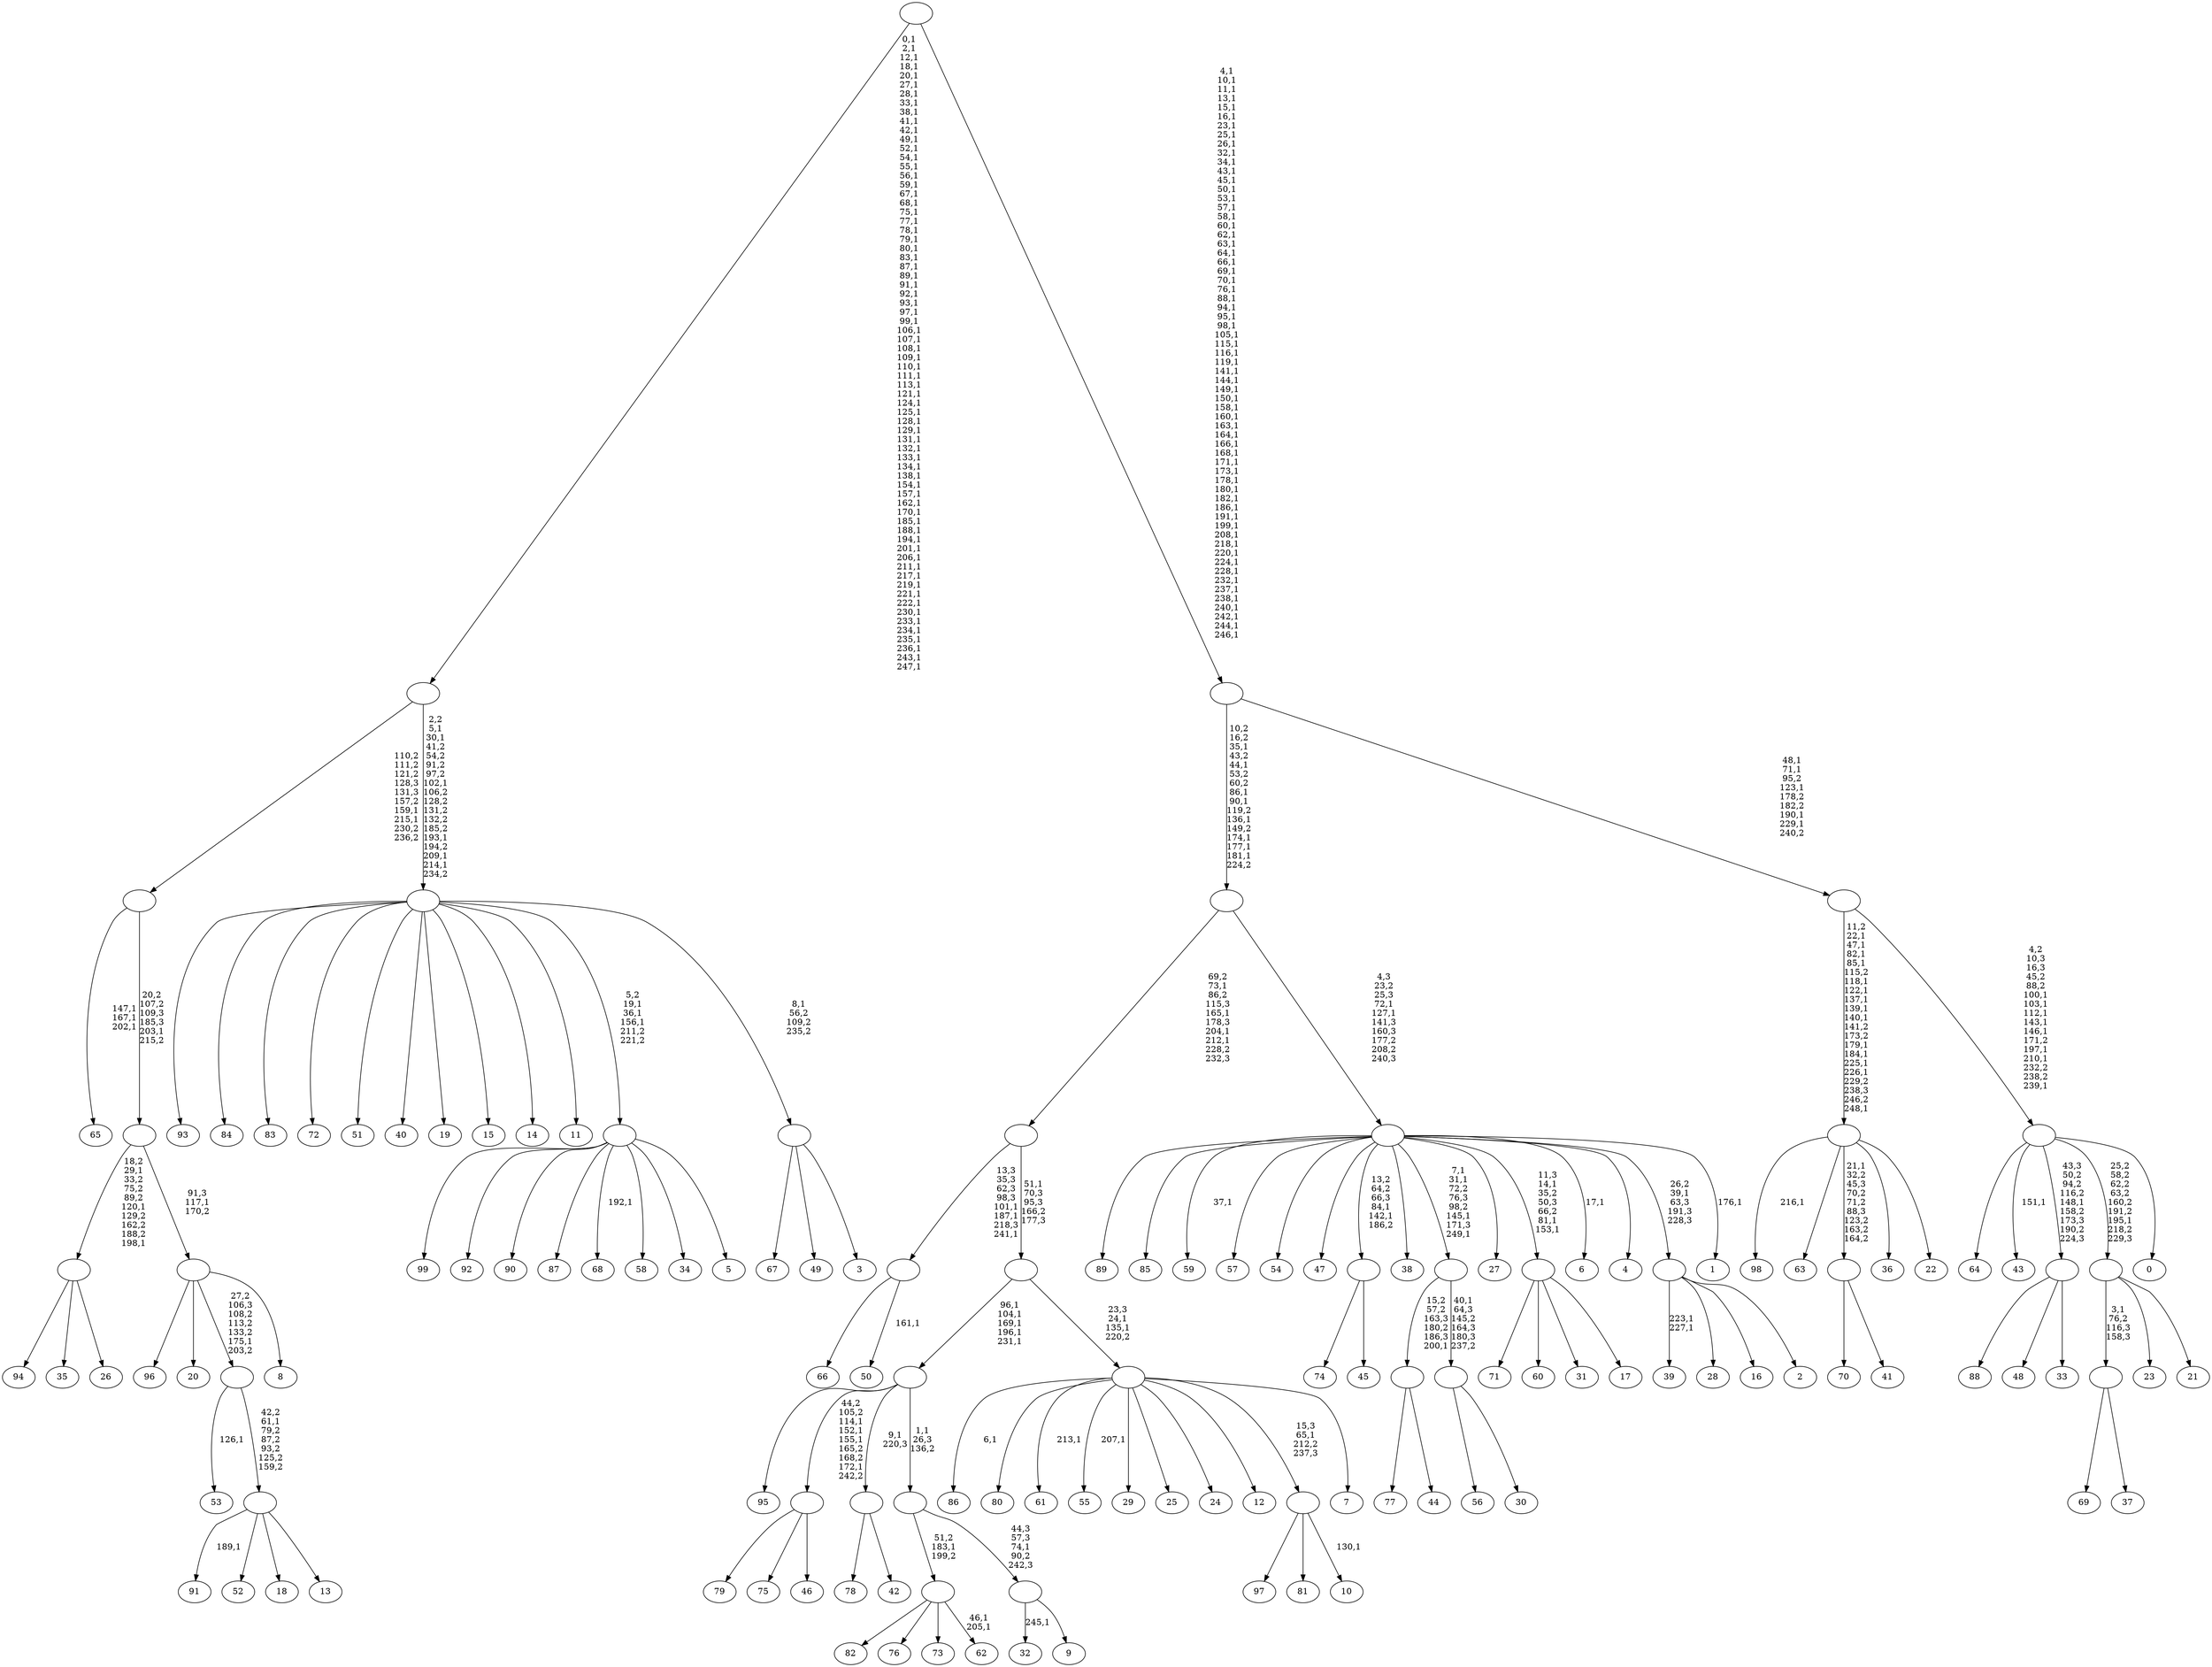 digraph T {
	350 [label="99"]
	349 [label="98"]
	347 [label="97"]
	346 [label="96"]
	345 [label="95"]
	344 [label="94"]
	343 [label="93"]
	342 [label="92"]
	341 [label="91"]
	339 [label="90"]
	338 [label="89"]
	337 [label="88"]
	336 [label="87"]
	335 [label="86"]
	333 [label="85"]
	332 [label="84"]
	331 [label="83"]
	330 [label="82"]
	329 [label="81"]
	328 [label="80"]
	327 [label="79"]
	326 [label="78"]
	325 [label="77"]
	324 [label="76"]
	323 [label="75"]
	322 [label="74"]
	321 [label="73"]
	320 [label="72"]
	319 [label="71"]
	318 [label="70"]
	317 [label="69"]
	316 [label="68"]
	314 [label="67"]
	313 [label="66"]
	312 [label="65"]
	308 [label="64"]
	307 [label="63"]
	306 [label="62"]
	303 [label=""]
	302 [label="61"]
	300 [label="60"]
	299 [label="59"]
	297 [label="58"]
	296 [label="57"]
	295 [label="56"]
	294 [label="55"]
	292 [label="54"]
	291 [label="53"]
	289 [label="52"]
	288 [label="51"]
	287 [label="50"]
	285 [label=""]
	282 [label="49"]
	281 [label="48"]
	280 [label="47"]
	279 [label="46"]
	278 [label=""]
	274 [label="45"]
	273 [label=""]
	271 [label="44"]
	270 [label=""]
	269 [label="43"]
	267 [label="42"]
	266 [label=""]
	265 [label="41"]
	264 [label=""]
	263 [label="40"]
	262 [label="39"]
	259 [label="38"]
	258 [label="37"]
	257 [label=""]
	256 [label="36"]
	255 [label="35"]
	254 [label="34"]
	253 [label="33"]
	252 [label=""]
	251 [label="32"]
	249 [label="31"]
	248 [label="30"]
	247 [label=""]
	246 [label=""]
	242 [label="29"]
	241 [label="28"]
	240 [label="27"]
	239 [label="26"]
	238 [label=""]
	235 [label="25"]
	234 [label="24"]
	233 [label="23"]
	232 [label="22"]
	231 [label=""]
	217 [label="21"]
	216 [label=""]
	215 [label="20"]
	214 [label="19"]
	213 [label="18"]
	212 [label="17"]
	211 [label=""]
	208 [label="16"]
	207 [label="15"]
	206 [label="14"]
	205 [label="13"]
	204 [label=""]
	203 [label=""]
	202 [label="12"]
	201 [label="11"]
	200 [label="10"]
	198 [label=""]
	197 [label="9"]
	196 [label=""]
	195 [label=""]
	194 [label=""]
	189 [label="8"]
	188 [label=""]
	187 [label=""]
	186 [label=""]
	184 [label="7"]
	183 [label=""]
	181 [label=""]
	180 [label=""]
	176 [label="6"]
	174 [label="5"]
	173 [label=""]
	170 [label="4"]
	169 [label="3"]
	168 [label=""]
	167 [label=""]
	161 [label=""]
	91 [label="2"]
	90 [label=""]
	89 [label="1"]
	87 [label=""]
	85 [label=""]
	77 [label="0"]
	76 [label=""]
	68 [label=""]
	63 [label=""]
	0 [label=""]
	303 -> 306 [label="46,1\n205,1"]
	303 -> 330 [label=""]
	303 -> 324 [label=""]
	303 -> 321 [label=""]
	285 -> 287 [label="161,1"]
	285 -> 313 [label=""]
	278 -> 327 [label=""]
	278 -> 323 [label=""]
	278 -> 279 [label=""]
	273 -> 322 [label=""]
	273 -> 274 [label=""]
	270 -> 325 [label=""]
	270 -> 271 [label=""]
	266 -> 326 [label=""]
	266 -> 267 [label=""]
	264 -> 318 [label=""]
	264 -> 265 [label=""]
	257 -> 317 [label=""]
	257 -> 258 [label=""]
	252 -> 337 [label=""]
	252 -> 281 [label=""]
	252 -> 253 [label=""]
	247 -> 295 [label=""]
	247 -> 248 [label=""]
	246 -> 270 [label="15,2\n57,2\n163,3\n180,2\n186,3\n200,1"]
	246 -> 247 [label="40,1\n64,3\n145,2\n164,3\n180,3\n237,2"]
	238 -> 344 [label=""]
	238 -> 255 [label=""]
	238 -> 239 [label=""]
	231 -> 349 [label="216,1"]
	231 -> 307 [label=""]
	231 -> 264 [label="21,1\n32,2\n45,3\n70,2\n71,2\n88,3\n123,2\n163,2\n164,2"]
	231 -> 256 [label=""]
	231 -> 232 [label=""]
	216 -> 257 [label="3,1\n76,2\n116,3\n158,3"]
	216 -> 233 [label=""]
	216 -> 217 [label=""]
	211 -> 319 [label=""]
	211 -> 300 [label=""]
	211 -> 249 [label=""]
	211 -> 212 [label=""]
	204 -> 341 [label="189,1"]
	204 -> 289 [label=""]
	204 -> 213 [label=""]
	204 -> 205 [label=""]
	203 -> 291 [label="126,1"]
	203 -> 204 [label="42,2\n61,1\n79,2\n87,2\n93,2\n125,2\n159,2"]
	198 -> 200 [label="130,1"]
	198 -> 347 [label=""]
	198 -> 329 [label=""]
	196 -> 251 [label="245,1"]
	196 -> 197 [label=""]
	195 -> 303 [label="51,2\n183,1\n199,2"]
	195 -> 196 [label="44,3\n57,3\n74,1\n90,2\n242,3"]
	194 -> 278 [label="44,2\n105,2\n114,1\n152,1\n155,1\n165,2\n168,2\n172,1\n242,2"]
	194 -> 345 [label=""]
	194 -> 266 [label="9,1\n220,3"]
	194 -> 195 [label="1,1\n26,3\n136,2"]
	188 -> 346 [label=""]
	188 -> 215 [label=""]
	188 -> 203 [label="27,2\n106,3\n108,2\n113,2\n133,2\n175,1\n203,2"]
	188 -> 189 [label=""]
	187 -> 238 [label="18,2\n29,1\n33,2\n75,2\n89,2\n120,1\n129,2\n162,2\n188,2\n198,1"]
	187 -> 188 [label="91,3\n117,1\n170,2"]
	186 -> 312 [label="147,1\n167,1\n202,1"]
	186 -> 187 [label="20,2\n107,2\n109,3\n185,3\n203,1\n215,2"]
	183 -> 294 [label="207,1"]
	183 -> 302 [label="213,1"]
	183 -> 335 [label="6,1"]
	183 -> 328 [label=""]
	183 -> 242 [label=""]
	183 -> 235 [label=""]
	183 -> 234 [label=""]
	183 -> 202 [label=""]
	183 -> 198 [label="15,3\n65,1\n212,2\n237,3"]
	183 -> 184 [label=""]
	181 -> 183 [label="23,3\n24,1\n135,1\n220,2"]
	181 -> 194 [label="96,1\n104,1\n169,1\n196,1\n231,1"]
	180 -> 285 [label="13,3\n35,3\n62,3\n98,3\n101,1\n187,1\n218,3\n241,1"]
	180 -> 181 [label="51,1\n70,3\n95,3\n166,2\n177,3"]
	173 -> 316 [label="192,1"]
	173 -> 350 [label=""]
	173 -> 342 [label=""]
	173 -> 339 [label=""]
	173 -> 336 [label=""]
	173 -> 297 [label=""]
	173 -> 254 [label=""]
	173 -> 174 [label=""]
	168 -> 314 [label=""]
	168 -> 282 [label=""]
	168 -> 169 [label=""]
	167 -> 173 [label="5,2\n19,1\n36,1\n156,1\n211,2\n221,2"]
	167 -> 343 [label=""]
	167 -> 332 [label=""]
	167 -> 331 [label=""]
	167 -> 320 [label=""]
	167 -> 288 [label=""]
	167 -> 263 [label=""]
	167 -> 214 [label=""]
	167 -> 207 [label=""]
	167 -> 206 [label=""]
	167 -> 201 [label=""]
	167 -> 168 [label="8,1\n56,2\n109,2\n235,2"]
	161 -> 167 [label="2,2\n5,1\n30,1\n41,2\n54,2\n91,2\n97,2\n102,1\n106,2\n128,2\n131,2\n132,2\n185,2\n193,1\n194,2\n209,1\n214,1\n234,2"]
	161 -> 186 [label="110,2\n111,2\n121,2\n128,3\n131,3\n157,2\n159,1\n215,1\n230,2\n236,2"]
	90 -> 262 [label="223,1\n227,1"]
	90 -> 241 [label=""]
	90 -> 208 [label=""]
	90 -> 91 [label=""]
	87 -> 89 [label="176,1"]
	87 -> 176 [label="17,1"]
	87 -> 211 [label="11,3\n14,1\n35,2\n50,3\n66,2\n81,1\n153,1"]
	87 -> 246 [label="7,1\n31,1\n72,2\n76,3\n98,2\n145,1\n171,3\n249,1"]
	87 -> 273 [label="13,2\n64,2\n66,3\n84,1\n142,1\n186,2"]
	87 -> 299 [label="37,1"]
	87 -> 338 [label=""]
	87 -> 333 [label=""]
	87 -> 296 [label=""]
	87 -> 292 [label=""]
	87 -> 280 [label=""]
	87 -> 259 [label=""]
	87 -> 240 [label=""]
	87 -> 170 [label=""]
	87 -> 90 [label="26,2\n39,1\n63,3\n191,3\n228,3"]
	85 -> 87 [label="4,3\n23,2\n25,3\n72,1\n127,1\n141,3\n160,3\n177,2\n208,2\n240,3"]
	85 -> 180 [label="69,2\n73,1\n86,2\n115,3\n165,1\n178,3\n204,1\n212,1\n228,2\n232,3"]
	76 -> 269 [label="151,1"]
	76 -> 308 [label=""]
	76 -> 252 [label="43,3\n50,2\n94,2\n116,2\n148,1\n158,2\n173,3\n190,2\n224,3"]
	76 -> 216 [label="25,2\n58,2\n62,2\n63,2\n160,2\n191,2\n195,1\n218,2\n229,3"]
	76 -> 77 [label=""]
	68 -> 76 [label="4,2\n10,3\n16,3\n45,2\n88,2\n100,1\n103,1\n112,1\n143,1\n146,1\n171,2\n197,1\n210,1\n232,2\n238,2\n239,1"]
	68 -> 231 [label="11,2\n22,1\n47,1\n82,1\n85,1\n115,2\n118,1\n122,1\n137,1\n139,1\n140,1\n141,2\n173,2\n179,1\n184,1\n225,1\n226,1\n229,2\n238,3\n246,2\n248,1"]
	63 -> 68 [label="48,1\n71,1\n95,2\n123,1\n178,2\n182,2\n190,1\n229,1\n240,2"]
	63 -> 85 [label="10,2\n16,2\n35,1\n43,2\n44,1\n53,2\n60,2\n86,1\n90,1\n119,2\n136,1\n149,2\n174,1\n177,1\n181,1\n224,2"]
	0 -> 63 [label="4,1\n10,1\n11,1\n13,1\n15,1\n16,1\n23,1\n25,1\n26,1\n32,1\n34,1\n43,1\n45,1\n50,1\n53,1\n57,1\n58,1\n60,1\n62,1\n63,1\n64,1\n66,1\n69,1\n70,1\n76,1\n88,1\n94,1\n95,1\n98,1\n105,1\n115,1\n116,1\n119,1\n141,1\n144,1\n149,1\n150,1\n158,1\n160,1\n163,1\n164,1\n166,1\n168,1\n171,1\n173,1\n178,1\n180,1\n182,1\n186,1\n191,1\n199,1\n208,1\n218,1\n220,1\n224,1\n228,1\n232,1\n237,1\n238,1\n240,1\n242,1\n244,1\n246,1"]
	0 -> 161 [label="0,1\n2,1\n12,1\n18,1\n20,1\n27,1\n28,1\n33,1\n38,1\n41,1\n42,1\n49,1\n52,1\n54,1\n55,1\n56,1\n59,1\n67,1\n68,1\n75,1\n77,1\n78,1\n79,1\n80,1\n83,1\n87,1\n89,1\n91,1\n92,1\n93,1\n97,1\n99,1\n106,1\n107,1\n108,1\n109,1\n110,1\n111,1\n113,1\n121,1\n124,1\n125,1\n128,1\n129,1\n131,1\n132,1\n133,1\n134,1\n138,1\n154,1\n157,1\n162,1\n170,1\n185,1\n188,1\n194,1\n201,1\n206,1\n211,1\n217,1\n219,1\n221,1\n222,1\n230,1\n233,1\n234,1\n235,1\n236,1\n243,1\n247,1"]
}
